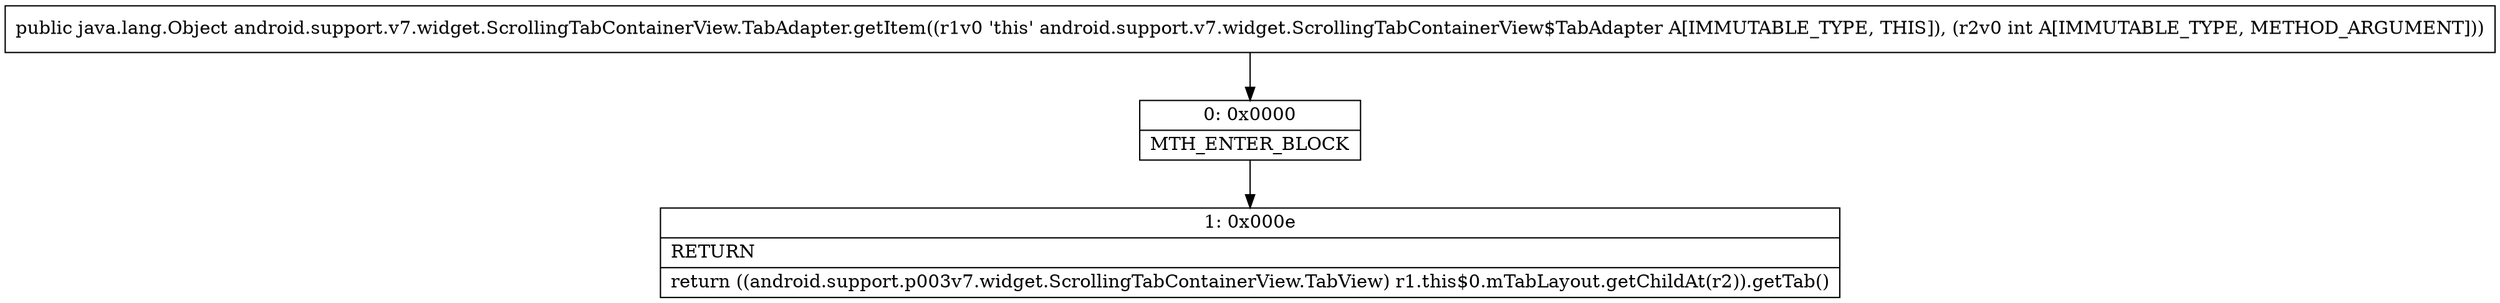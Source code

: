 digraph "CFG forandroid.support.v7.widget.ScrollingTabContainerView.TabAdapter.getItem(I)Ljava\/lang\/Object;" {
Node_0 [shape=record,label="{0\:\ 0x0000|MTH_ENTER_BLOCK\l}"];
Node_1 [shape=record,label="{1\:\ 0x000e|RETURN\l|return ((android.support.p003v7.widget.ScrollingTabContainerView.TabView) r1.this$0.mTabLayout.getChildAt(r2)).getTab()\l}"];
MethodNode[shape=record,label="{public java.lang.Object android.support.v7.widget.ScrollingTabContainerView.TabAdapter.getItem((r1v0 'this' android.support.v7.widget.ScrollingTabContainerView$TabAdapter A[IMMUTABLE_TYPE, THIS]), (r2v0 int A[IMMUTABLE_TYPE, METHOD_ARGUMENT])) }"];
MethodNode -> Node_0;
Node_0 -> Node_1;
}

